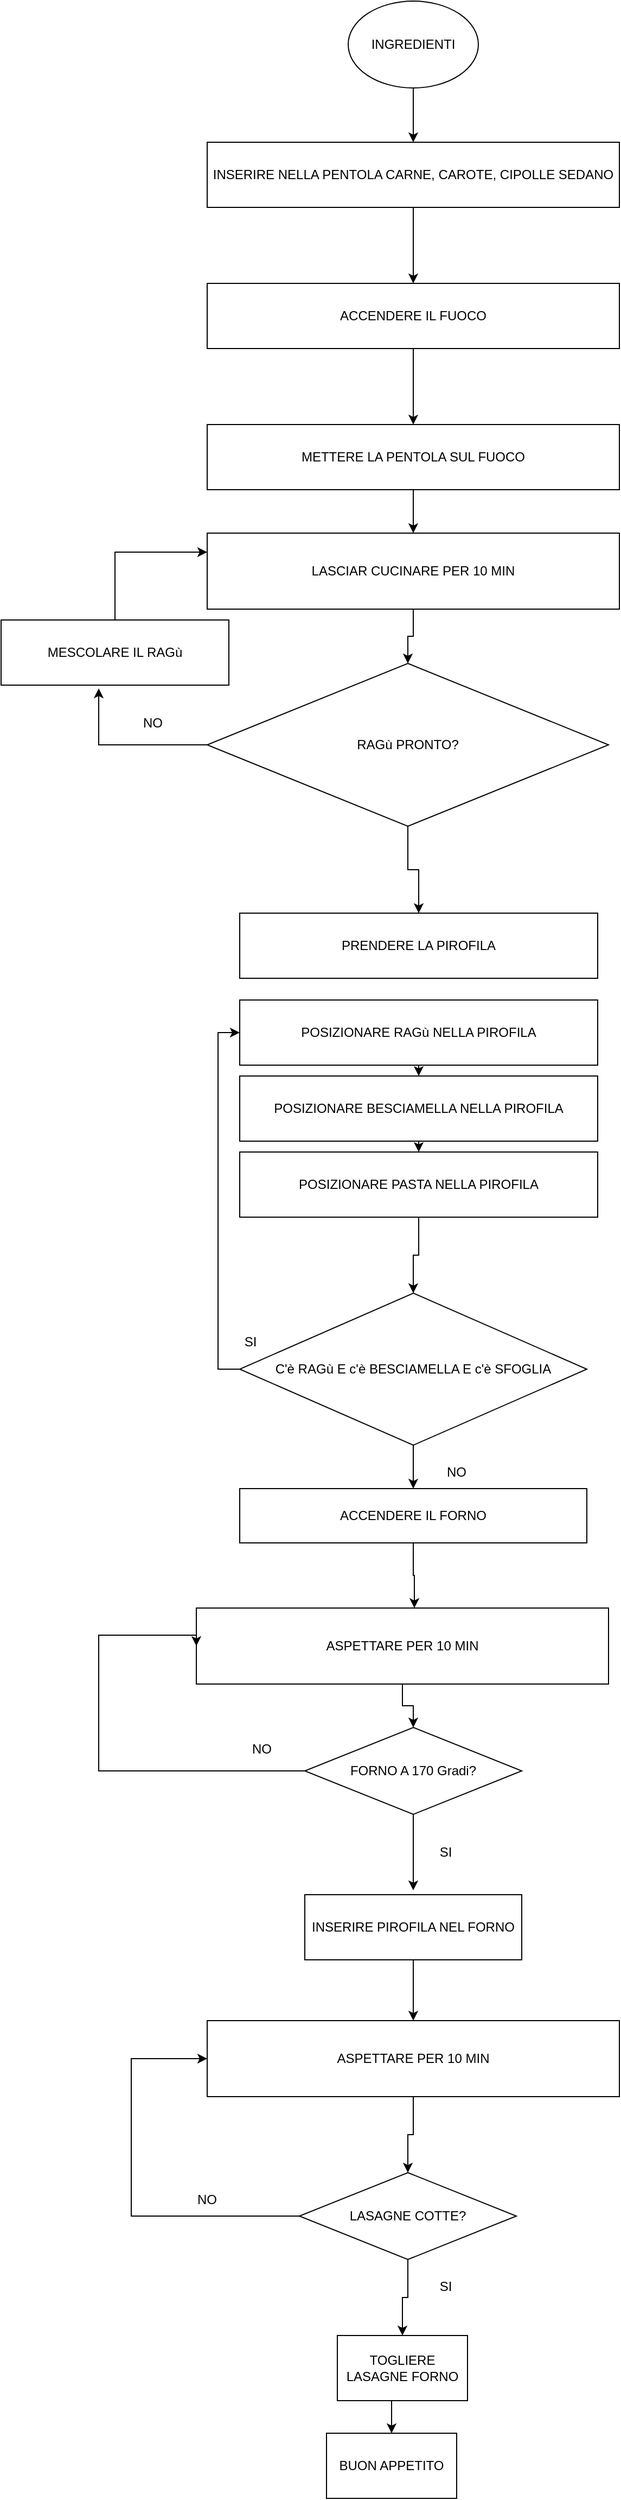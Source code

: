 <mxfile version="20.4.0" type="device"><diagram id="v1d45jVyNZmLgNU9Ih98" name="Pagina-1"><mxGraphModel dx="758" dy="1112" grid="1" gridSize="10" guides="1" tooltips="1" connect="1" arrows="1" fold="1" page="1" pageScale="1" pageWidth="827" pageHeight="1169" math="0" shadow="0"><root><mxCell id="0"/><mxCell id="1" parent="0"/><mxCell id="ndL6QcJO8AkhOP8tkWSU-13" style="edgeStyle=orthogonalEdgeStyle;rounded=0;orthogonalLoop=1;jettySize=auto;html=1;exitX=0.5;exitY=1;exitDx=0;exitDy=0;entryX=0.5;entryY=0;entryDx=0;entryDy=0;" edge="1" parent="1" source="ndL6QcJO8AkhOP8tkWSU-1" target="ndL6QcJO8AkhOP8tkWSU-2"><mxGeometry relative="1" as="geometry"/></mxCell><mxCell id="ndL6QcJO8AkhOP8tkWSU-1" value="INGREDIENTI" style="ellipse;whiteSpace=wrap;html=1;" vertex="1" parent="1"><mxGeometry x="340" y="10" width="120" height="80" as="geometry"/></mxCell><mxCell id="ndL6QcJO8AkhOP8tkWSU-12" style="edgeStyle=orthogonalEdgeStyle;rounded=0;orthogonalLoop=1;jettySize=auto;html=1;exitX=0.5;exitY=1;exitDx=0;exitDy=0;" edge="1" parent="1" source="ndL6QcJO8AkhOP8tkWSU-2" target="ndL6QcJO8AkhOP8tkWSU-3"><mxGeometry relative="1" as="geometry"/></mxCell><mxCell id="ndL6QcJO8AkhOP8tkWSU-2" value="INSERIRE NELLA PENTOLA CARNE, CAROTE, CIPOLLE SEDANO" style="rounded=0;whiteSpace=wrap;html=1;" vertex="1" parent="1"><mxGeometry x="210" y="140" width="380" height="60" as="geometry"/></mxCell><mxCell id="ndL6QcJO8AkhOP8tkWSU-11" style="edgeStyle=orthogonalEdgeStyle;rounded=0;orthogonalLoop=1;jettySize=auto;html=1;exitX=0.5;exitY=1;exitDx=0;exitDy=0;entryX=0.5;entryY=0;entryDx=0;entryDy=0;" edge="1" parent="1" source="ndL6QcJO8AkhOP8tkWSU-3" target="ndL6QcJO8AkhOP8tkWSU-4"><mxGeometry relative="1" as="geometry"/></mxCell><mxCell id="ndL6QcJO8AkhOP8tkWSU-3" value="ACCENDERE IL FUOCO" style="rounded=0;whiteSpace=wrap;html=1;" vertex="1" parent="1"><mxGeometry x="210" y="270" width="380" height="60" as="geometry"/></mxCell><mxCell id="ndL6QcJO8AkhOP8tkWSU-10" style="edgeStyle=orthogonalEdgeStyle;rounded=0;orthogonalLoop=1;jettySize=auto;html=1;exitX=0.5;exitY=1;exitDx=0;exitDy=0;" edge="1" parent="1" source="ndL6QcJO8AkhOP8tkWSU-4" target="ndL6QcJO8AkhOP8tkWSU-5"><mxGeometry relative="1" as="geometry"/></mxCell><mxCell id="ndL6QcJO8AkhOP8tkWSU-4" value="METTERE LA PENTOLA SUL FUOCO" style="rounded=0;whiteSpace=wrap;html=1;" vertex="1" parent="1"><mxGeometry x="210" y="400" width="380" height="60" as="geometry"/></mxCell><mxCell id="ndL6QcJO8AkhOP8tkWSU-9" style="edgeStyle=orthogonalEdgeStyle;rounded=0;orthogonalLoop=1;jettySize=auto;html=1;exitX=0.5;exitY=1;exitDx=0;exitDy=0;" edge="1" parent="1" source="ndL6QcJO8AkhOP8tkWSU-5" target="ndL6QcJO8AkhOP8tkWSU-6"><mxGeometry relative="1" as="geometry"/></mxCell><mxCell id="ndL6QcJO8AkhOP8tkWSU-5" value="LASCIAR CUCINARE PER 10 MIN" style="rounded=0;whiteSpace=wrap;html=1;" vertex="1" parent="1"><mxGeometry x="210" y="500" width="380" height="70" as="geometry"/></mxCell><mxCell id="ndL6QcJO8AkhOP8tkWSU-16" style="edgeStyle=orthogonalEdgeStyle;rounded=0;orthogonalLoop=1;jettySize=auto;html=1;exitX=0;exitY=0.5;exitDx=0;exitDy=0;entryX=0.433;entryY=1.05;entryDx=0;entryDy=0;entryPerimeter=0;" edge="1" parent="1" source="ndL6QcJO8AkhOP8tkWSU-6" target="ndL6QcJO8AkhOP8tkWSU-14"><mxGeometry relative="1" as="geometry"><Array as="points"><mxPoint x="110" y="695"/><mxPoint x="110" y="643"/></Array></mxGeometry></mxCell><mxCell id="ndL6QcJO8AkhOP8tkWSU-20" value="" style="edgeStyle=orthogonalEdgeStyle;rounded=0;orthogonalLoop=1;jettySize=auto;html=1;" edge="1" parent="1" source="ndL6QcJO8AkhOP8tkWSU-6" target="ndL6QcJO8AkhOP8tkWSU-19"><mxGeometry relative="1" as="geometry"/></mxCell><mxCell id="ndL6QcJO8AkhOP8tkWSU-6" value="RAGù PRONTO?" style="rhombus;whiteSpace=wrap;html=1;" vertex="1" parent="1"><mxGeometry x="210" y="620" width="370" height="150" as="geometry"/></mxCell><mxCell id="ndL6QcJO8AkhOP8tkWSU-8" value="NO" style="text;html=1;strokeColor=none;fillColor=none;align=center;verticalAlign=middle;whiteSpace=wrap;rounded=0;" vertex="1" parent="1"><mxGeometry x="130" y="660" width="60" height="30" as="geometry"/></mxCell><mxCell id="ndL6QcJO8AkhOP8tkWSU-18" style="edgeStyle=orthogonalEdgeStyle;rounded=0;orthogonalLoop=1;jettySize=auto;html=1;exitX=0.5;exitY=0;exitDx=0;exitDy=0;entryX=0;entryY=0.25;entryDx=0;entryDy=0;" edge="1" parent="1" source="ndL6QcJO8AkhOP8tkWSU-14" target="ndL6QcJO8AkhOP8tkWSU-5"><mxGeometry relative="1" as="geometry"/></mxCell><mxCell id="ndL6QcJO8AkhOP8tkWSU-14" value="MESCOLARE IL RAGù" style="rounded=0;whiteSpace=wrap;html=1;" vertex="1" parent="1"><mxGeometry x="20" y="580" width="210" height="60" as="geometry"/></mxCell><mxCell id="ndL6QcJO8AkhOP8tkWSU-19" value="PRENDERE LA PIROFILA" style="rounded=0;whiteSpace=wrap;html=1;" vertex="1" parent="1"><mxGeometry x="240" y="850" width="330" height="60" as="geometry"/></mxCell><mxCell id="ndL6QcJO8AkhOP8tkWSU-27" style="edgeStyle=orthogonalEdgeStyle;rounded=0;orthogonalLoop=1;jettySize=auto;html=1;exitX=0.5;exitY=1;exitDx=0;exitDy=0;entryX=0.5;entryY=0;entryDx=0;entryDy=0;" edge="1" parent="1" source="ndL6QcJO8AkhOP8tkWSU-21" target="ndL6QcJO8AkhOP8tkWSU-22"><mxGeometry relative="1" as="geometry"/></mxCell><mxCell id="ndL6QcJO8AkhOP8tkWSU-21" value="POSIZIONARE RAGù NELLA PIROFILA" style="rounded=0;whiteSpace=wrap;html=1;" vertex="1" parent="1"><mxGeometry x="240" y="930" width="330" height="60" as="geometry"/></mxCell><mxCell id="ndL6QcJO8AkhOP8tkWSU-28" style="edgeStyle=orthogonalEdgeStyle;rounded=0;orthogonalLoop=1;jettySize=auto;html=1;exitX=0.5;exitY=1;exitDx=0;exitDy=0;entryX=0.5;entryY=0;entryDx=0;entryDy=0;" edge="1" parent="1" source="ndL6QcJO8AkhOP8tkWSU-22" target="ndL6QcJO8AkhOP8tkWSU-23"><mxGeometry relative="1" as="geometry"/></mxCell><mxCell id="ndL6QcJO8AkhOP8tkWSU-22" value="POSIZIONARE BESCIAMELLA NELLA PIROFILA" style="rounded=0;whiteSpace=wrap;html=1;" vertex="1" parent="1"><mxGeometry x="240" y="1000" width="330" height="60" as="geometry"/></mxCell><mxCell id="ndL6QcJO8AkhOP8tkWSU-29" style="edgeStyle=orthogonalEdgeStyle;rounded=0;orthogonalLoop=1;jettySize=auto;html=1;exitX=0.5;exitY=1;exitDx=0;exitDy=0;entryX=0.5;entryY=0;entryDx=0;entryDy=0;" edge="1" parent="1" source="ndL6QcJO8AkhOP8tkWSU-23" target="ndL6QcJO8AkhOP8tkWSU-25"><mxGeometry relative="1" as="geometry"/></mxCell><mxCell id="ndL6QcJO8AkhOP8tkWSU-23" value="POSIZIONARE PASTA NELLA PIROFILA" style="rounded=0;whiteSpace=wrap;html=1;" vertex="1" parent="1"><mxGeometry x="240" y="1070" width="330" height="60" as="geometry"/></mxCell><mxCell id="ndL6QcJO8AkhOP8tkWSU-26" style="edgeStyle=orthogonalEdgeStyle;rounded=0;orthogonalLoop=1;jettySize=auto;html=1;exitX=0;exitY=0.5;exitDx=0;exitDy=0;entryX=0;entryY=0.5;entryDx=0;entryDy=0;" edge="1" parent="1" source="ndL6QcJO8AkhOP8tkWSU-25" target="ndL6QcJO8AkhOP8tkWSU-21"><mxGeometry relative="1" as="geometry"/></mxCell><mxCell id="ndL6QcJO8AkhOP8tkWSU-32" style="edgeStyle=orthogonalEdgeStyle;rounded=0;orthogonalLoop=1;jettySize=auto;html=1;exitX=0.5;exitY=1;exitDx=0;exitDy=0;" edge="1" parent="1" source="ndL6QcJO8AkhOP8tkWSU-25" target="ndL6QcJO8AkhOP8tkWSU-31"><mxGeometry relative="1" as="geometry"/></mxCell><mxCell id="ndL6QcJO8AkhOP8tkWSU-25" value="C'è RAGù E c'è BESCIAMELLA E c'è SFOGLIA" style="rhombus;whiteSpace=wrap;html=1;" vertex="1" parent="1"><mxGeometry x="240" y="1200" width="320" height="140" as="geometry"/></mxCell><mxCell id="ndL6QcJO8AkhOP8tkWSU-30" value="SI" style="text;html=1;strokeColor=none;fillColor=none;align=center;verticalAlign=middle;whiteSpace=wrap;rounded=0;" vertex="1" parent="1"><mxGeometry x="220" y="1230" width="60" height="30" as="geometry"/></mxCell><mxCell id="ndL6QcJO8AkhOP8tkWSU-53" style="edgeStyle=orthogonalEdgeStyle;rounded=0;orthogonalLoop=1;jettySize=auto;html=1;exitX=0.5;exitY=1;exitDx=0;exitDy=0;entryX=0.529;entryY=0;entryDx=0;entryDy=0;entryPerimeter=0;" edge="1" parent="1" source="ndL6QcJO8AkhOP8tkWSU-31" target="ndL6QcJO8AkhOP8tkWSU-34"><mxGeometry relative="1" as="geometry"/></mxCell><mxCell id="ndL6QcJO8AkhOP8tkWSU-31" value="ACCENDERE IL FORNO" style="rounded=0;whiteSpace=wrap;html=1;" vertex="1" parent="1"><mxGeometry x="240" y="1380" width="320" height="50" as="geometry"/></mxCell><mxCell id="ndL6QcJO8AkhOP8tkWSU-33" value="NO" style="text;html=1;strokeColor=none;fillColor=none;align=center;verticalAlign=middle;whiteSpace=wrap;rounded=0;" vertex="1" parent="1"><mxGeometry x="410" y="1350" width="60" height="30" as="geometry"/></mxCell><mxCell id="ndL6QcJO8AkhOP8tkWSU-38" style="edgeStyle=orthogonalEdgeStyle;rounded=0;orthogonalLoop=1;jettySize=auto;html=1;exitX=0.5;exitY=1;exitDx=0;exitDy=0;entryX=0.5;entryY=0;entryDx=0;entryDy=0;" edge="1" parent="1" source="ndL6QcJO8AkhOP8tkWSU-34" target="ndL6QcJO8AkhOP8tkWSU-35"><mxGeometry relative="1" as="geometry"/></mxCell><mxCell id="ndL6QcJO8AkhOP8tkWSU-34" value="ASPETTARE PER 10 MIN" style="rounded=0;whiteSpace=wrap;html=1;" vertex="1" parent="1"><mxGeometry x="200" y="1490" width="380" height="70" as="geometry"/></mxCell><mxCell id="ndL6QcJO8AkhOP8tkWSU-36" style="edgeStyle=orthogonalEdgeStyle;rounded=0;orthogonalLoop=1;jettySize=auto;html=1;exitX=0;exitY=0.5;exitDx=0;exitDy=0;entryX=0;entryY=0.5;entryDx=0;entryDy=0;" edge="1" parent="1" source="ndL6QcJO8AkhOP8tkWSU-35" target="ndL6QcJO8AkhOP8tkWSU-34"><mxGeometry relative="1" as="geometry"><mxPoint x="120" y="1520" as="targetPoint"/><Array as="points"><mxPoint x="110" y="1640"/><mxPoint x="110" y="1515"/></Array></mxGeometry></mxCell><mxCell id="ndL6QcJO8AkhOP8tkWSU-39" style="edgeStyle=orthogonalEdgeStyle;rounded=0;orthogonalLoop=1;jettySize=auto;html=1;exitX=0.5;exitY=1;exitDx=0;exitDy=0;" edge="1" parent="1" source="ndL6QcJO8AkhOP8tkWSU-35"><mxGeometry relative="1" as="geometry"><mxPoint x="400" y="1750" as="targetPoint"/></mxGeometry></mxCell><mxCell id="ndL6QcJO8AkhOP8tkWSU-35" value="FORNO A 170 Gradi?" style="rhombus;whiteSpace=wrap;html=1;" vertex="1" parent="1"><mxGeometry x="300" y="1600" width="200" height="80" as="geometry"/></mxCell><mxCell id="ndL6QcJO8AkhOP8tkWSU-37" value="NO" style="text;html=1;align=center;verticalAlign=middle;resizable=0;points=[];autosize=1;strokeColor=none;fillColor=none;" vertex="1" parent="1"><mxGeometry x="240" y="1605" width="40" height="30" as="geometry"/></mxCell><mxCell id="ndL6QcJO8AkhOP8tkWSU-44" style="edgeStyle=orthogonalEdgeStyle;rounded=0;orthogonalLoop=1;jettySize=auto;html=1;exitX=0.5;exitY=1;exitDx=0;exitDy=0;entryX=0.5;entryY=0;entryDx=0;entryDy=0;" edge="1" parent="1" source="ndL6QcJO8AkhOP8tkWSU-40" target="ndL6QcJO8AkhOP8tkWSU-42"><mxGeometry relative="1" as="geometry"/></mxCell><mxCell id="ndL6QcJO8AkhOP8tkWSU-40" value="INSERIRE PIROFILA NEL FORNO" style="rounded=0;whiteSpace=wrap;html=1;" vertex="1" parent="1"><mxGeometry x="300" y="1754" width="200" height="60" as="geometry"/></mxCell><mxCell id="ndL6QcJO8AkhOP8tkWSU-41" value="SI" style="text;html=1;strokeColor=none;fillColor=none;align=center;verticalAlign=middle;whiteSpace=wrap;rounded=0;" vertex="1" parent="1"><mxGeometry x="400" y="1700" width="60" height="30" as="geometry"/></mxCell><mxCell id="ndL6QcJO8AkhOP8tkWSU-45" style="edgeStyle=orthogonalEdgeStyle;rounded=0;orthogonalLoop=1;jettySize=auto;html=1;exitX=0.5;exitY=1;exitDx=0;exitDy=0;entryX=0.5;entryY=0;entryDx=0;entryDy=0;" edge="1" parent="1" source="ndL6QcJO8AkhOP8tkWSU-42" target="ndL6QcJO8AkhOP8tkWSU-43"><mxGeometry relative="1" as="geometry"/></mxCell><mxCell id="ndL6QcJO8AkhOP8tkWSU-42" value="ASPETTARE PER 10 MIN" style="rounded=0;whiteSpace=wrap;html=1;" vertex="1" parent="1"><mxGeometry x="210" y="1870" width="380" height="70" as="geometry"/></mxCell><mxCell id="ndL6QcJO8AkhOP8tkWSU-46" style="edgeStyle=orthogonalEdgeStyle;rounded=0;orthogonalLoop=1;jettySize=auto;html=1;exitX=0;exitY=0.5;exitDx=0;exitDy=0;entryX=0;entryY=0.5;entryDx=0;entryDy=0;" edge="1" parent="1" source="ndL6QcJO8AkhOP8tkWSU-43" target="ndL6QcJO8AkhOP8tkWSU-42"><mxGeometry relative="1" as="geometry"><Array as="points"><mxPoint x="140" y="2050"/><mxPoint x="140" y="1905"/></Array></mxGeometry></mxCell><mxCell id="ndL6QcJO8AkhOP8tkWSU-50" style="edgeStyle=orthogonalEdgeStyle;rounded=0;orthogonalLoop=1;jettySize=auto;html=1;exitX=0.5;exitY=1;exitDx=0;exitDy=0;" edge="1" parent="1" source="ndL6QcJO8AkhOP8tkWSU-43" target="ndL6QcJO8AkhOP8tkWSU-48"><mxGeometry relative="1" as="geometry"/></mxCell><mxCell id="ndL6QcJO8AkhOP8tkWSU-43" value="LASAGNE COTTE?" style="rhombus;whiteSpace=wrap;html=1;" vertex="1" parent="1"><mxGeometry x="295" y="2010" width="200" height="80" as="geometry"/></mxCell><mxCell id="ndL6QcJO8AkhOP8tkWSU-47" value="NO" style="text;html=1;strokeColor=none;fillColor=none;align=center;verticalAlign=middle;whiteSpace=wrap;rounded=0;" vertex="1" parent="1"><mxGeometry x="180" y="2020" width="60" height="30" as="geometry"/></mxCell><mxCell id="ndL6QcJO8AkhOP8tkWSU-51" style="edgeStyle=orthogonalEdgeStyle;rounded=0;orthogonalLoop=1;jettySize=auto;html=1;exitX=0.5;exitY=1;exitDx=0;exitDy=0;entryX=0.5;entryY=0;entryDx=0;entryDy=0;" edge="1" parent="1" source="ndL6QcJO8AkhOP8tkWSU-48" target="ndL6QcJO8AkhOP8tkWSU-49"><mxGeometry relative="1" as="geometry"/></mxCell><mxCell id="ndL6QcJO8AkhOP8tkWSU-48" value="TOGLIERE LASAGNE FORNO" style="rounded=0;whiteSpace=wrap;html=1;" vertex="1" parent="1"><mxGeometry x="330" y="2160" width="120" height="60" as="geometry"/></mxCell><mxCell id="ndL6QcJO8AkhOP8tkWSU-49" value="BUON APPETITO" style="rounded=0;whiteSpace=wrap;html=1;" vertex="1" parent="1"><mxGeometry x="320" y="2250" width="120" height="60" as="geometry"/></mxCell><mxCell id="ndL6QcJO8AkhOP8tkWSU-52" value="SI" style="text;html=1;strokeColor=none;fillColor=none;align=center;verticalAlign=middle;whiteSpace=wrap;rounded=0;" vertex="1" parent="1"><mxGeometry x="400" y="2100" width="60" height="30" as="geometry"/></mxCell></root></mxGraphModel></diagram></mxfile>